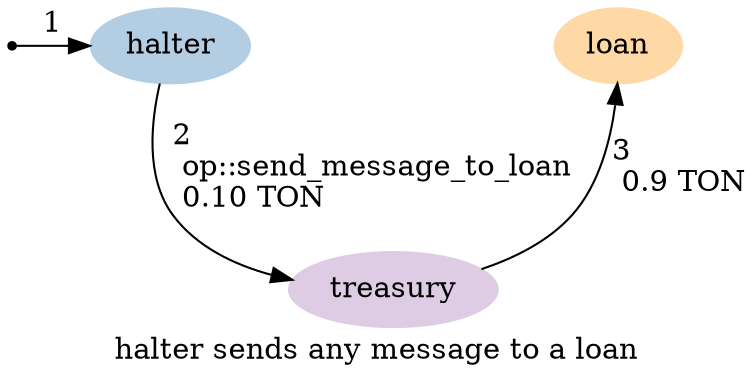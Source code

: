 digraph {
    label="halter sends any message to a loan"
    node [ colorscheme=pastel19 style=filled ]

    /* Entities */
    external [ shape=point ]
    halter [ color=2 ]
    treasury [ color=4 ]
    loan [ color=5 ]

    /* Relationships */
    external -> halter [ label="1" ]
    halter -> treasury [ label="2\l op::send_message_to_loan\l 0.10 TON\l" ]
    treasury -> loan [ label="3\l 0.9 TON\l" ]

    /* Ranks */
    { rank=min external halter }
    { rank=max treasury }
}
